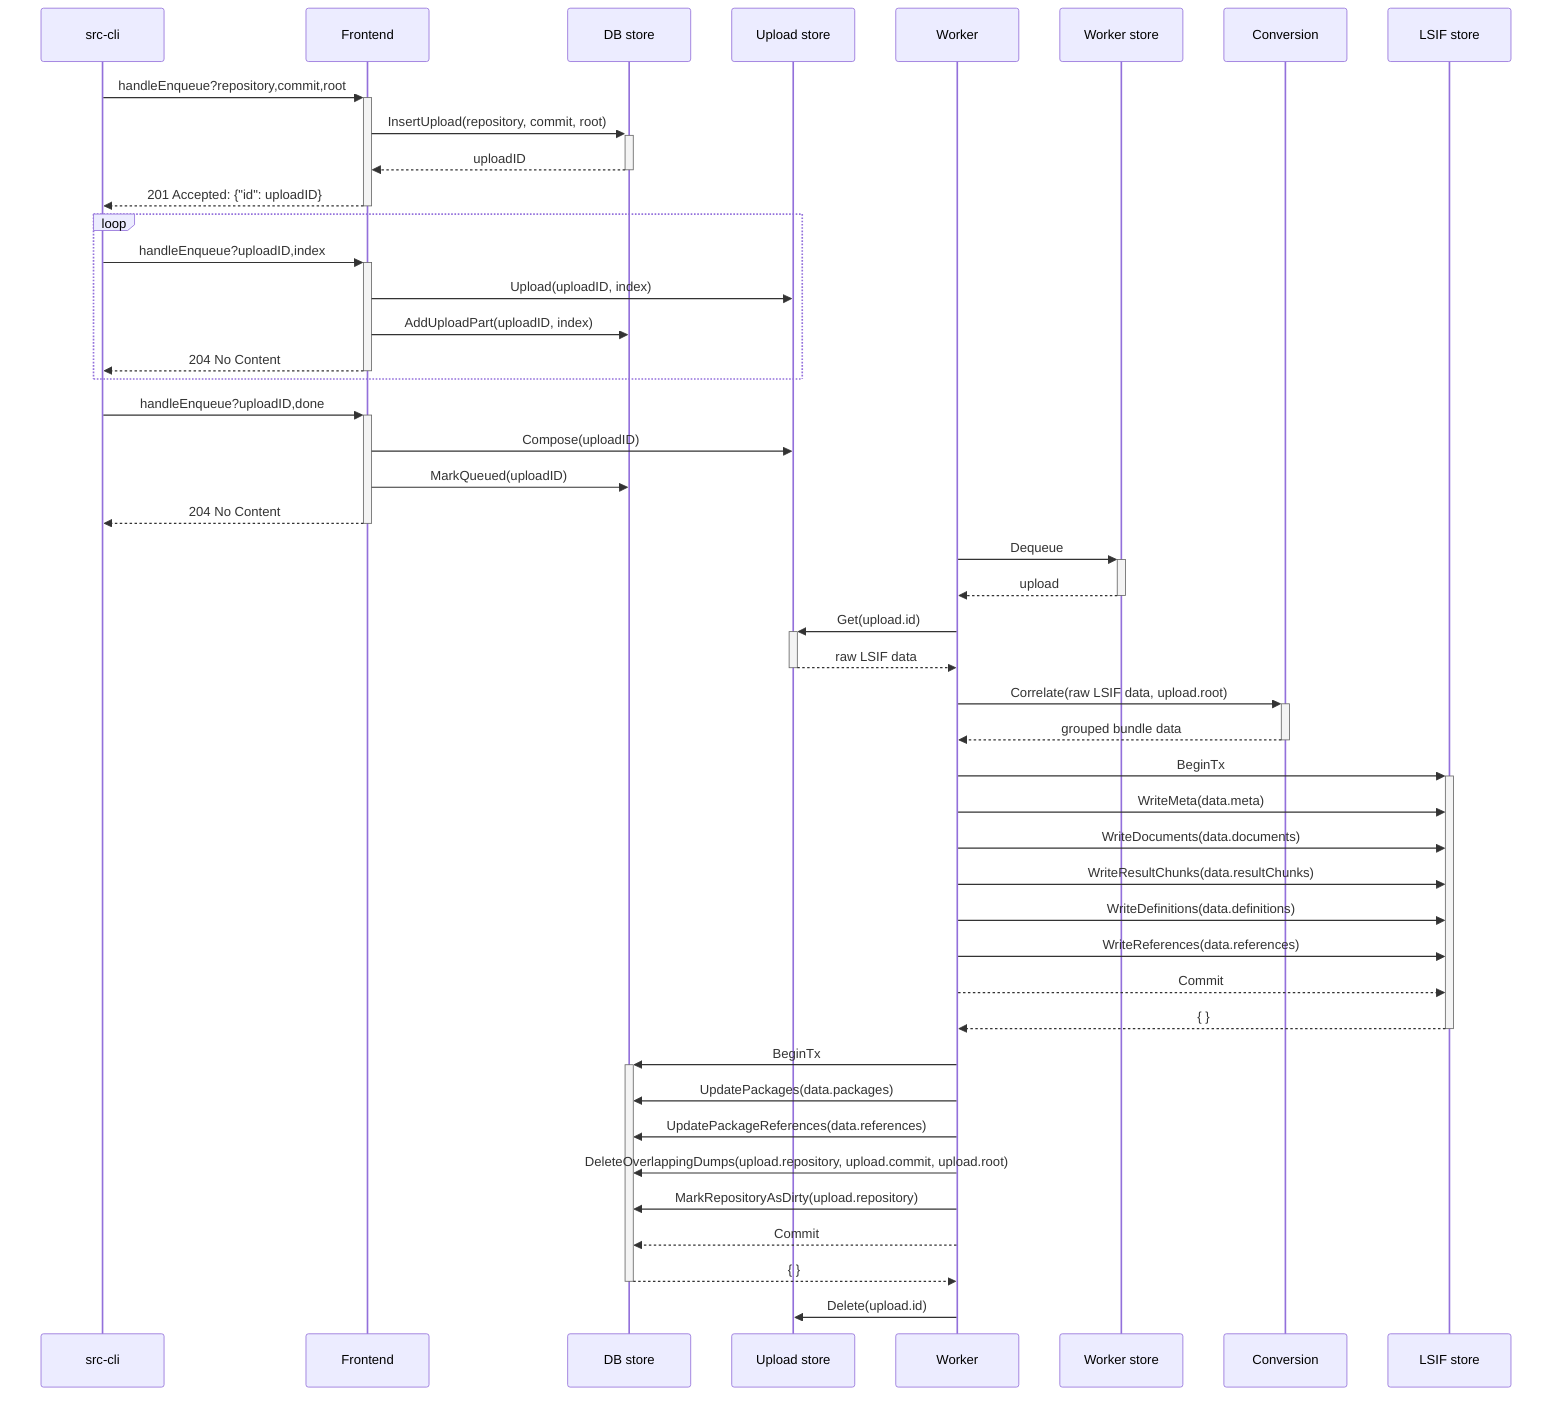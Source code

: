 sequenceDiagram
  src-cli   ->>+ Frontend: handleEnqueue?repository,commit,root
  Frontend  ->>+ DB store: InsertUpload(repository, commit, root)
  DB store -->>- Frontend: uploadID
  Frontend -->>- src-cli: 201 Accepted: {"id": uploadID}

  loop
    src-cli      ->>+ Frontend: handleEnqueue?uploadID,index
    Frontend     ->>  Upload store: Upload(uploadID, index)
    Frontend     ->>  DB store: AddUploadPart(uploadID, index)
    Frontend    -->>- src-cli: 204 No Content
  end

  src-cli        ->>+ Frontend: handleEnqueue?uploadID,done
  Frontend       ->>  Upload store: Compose(uploadID)
  Frontend       ->>  DB store: MarkQueued(uploadID)
  Frontend      -->>- src-cli: 204 No Content

  Worker         ->>+ Worker store: Dequeue
  Worker store      -->>- Worker: upload
  Worker         ->>+ Upload store: Get(upload.id)
  Upload store  -->>- Worker: raw LSIF data

  Worker        ->>+ Conversion: Correlate(raw LSIF data, upload.root)
  Conversion   -->>- Worker: grouped bundle data

  Worker         ->>+ LSIF store: BeginTx
  Worker         ->>  LSIF store: WriteMeta(data.meta)
  Worker         ->>  LSIF store: WriteDocuments(data.documents)
  Worker         ->>  LSIF store: WriteResultChunks(data.resultChunks)
  Worker         ->>  LSIF store: WriteDefinitions(data.definitions)
  Worker         ->>  LSIF store: WriteReferences(data.references)
  Worker        -->>  LSIF store: Commit
  LSIF store    -->>- Worker: { }

  Worker         ->>+ DB store: BeginTx
  Worker         ->>  DB store: UpdatePackages(data.packages)
  Worker         ->>  DB store: UpdatePackageReferences(data.references)
  Worker         ->>  DB store: DeleteOverlappingDumps(upload.repository, upload.commit, upload.root)
  Worker         ->>  DB store: MarkRepositoryAsDirty(upload.repository)
  Worker        -->>  DB store: Commit
  DB store      -->>- Worker: { }

  Worker         ->>  Upload store: Delete(upload.id)